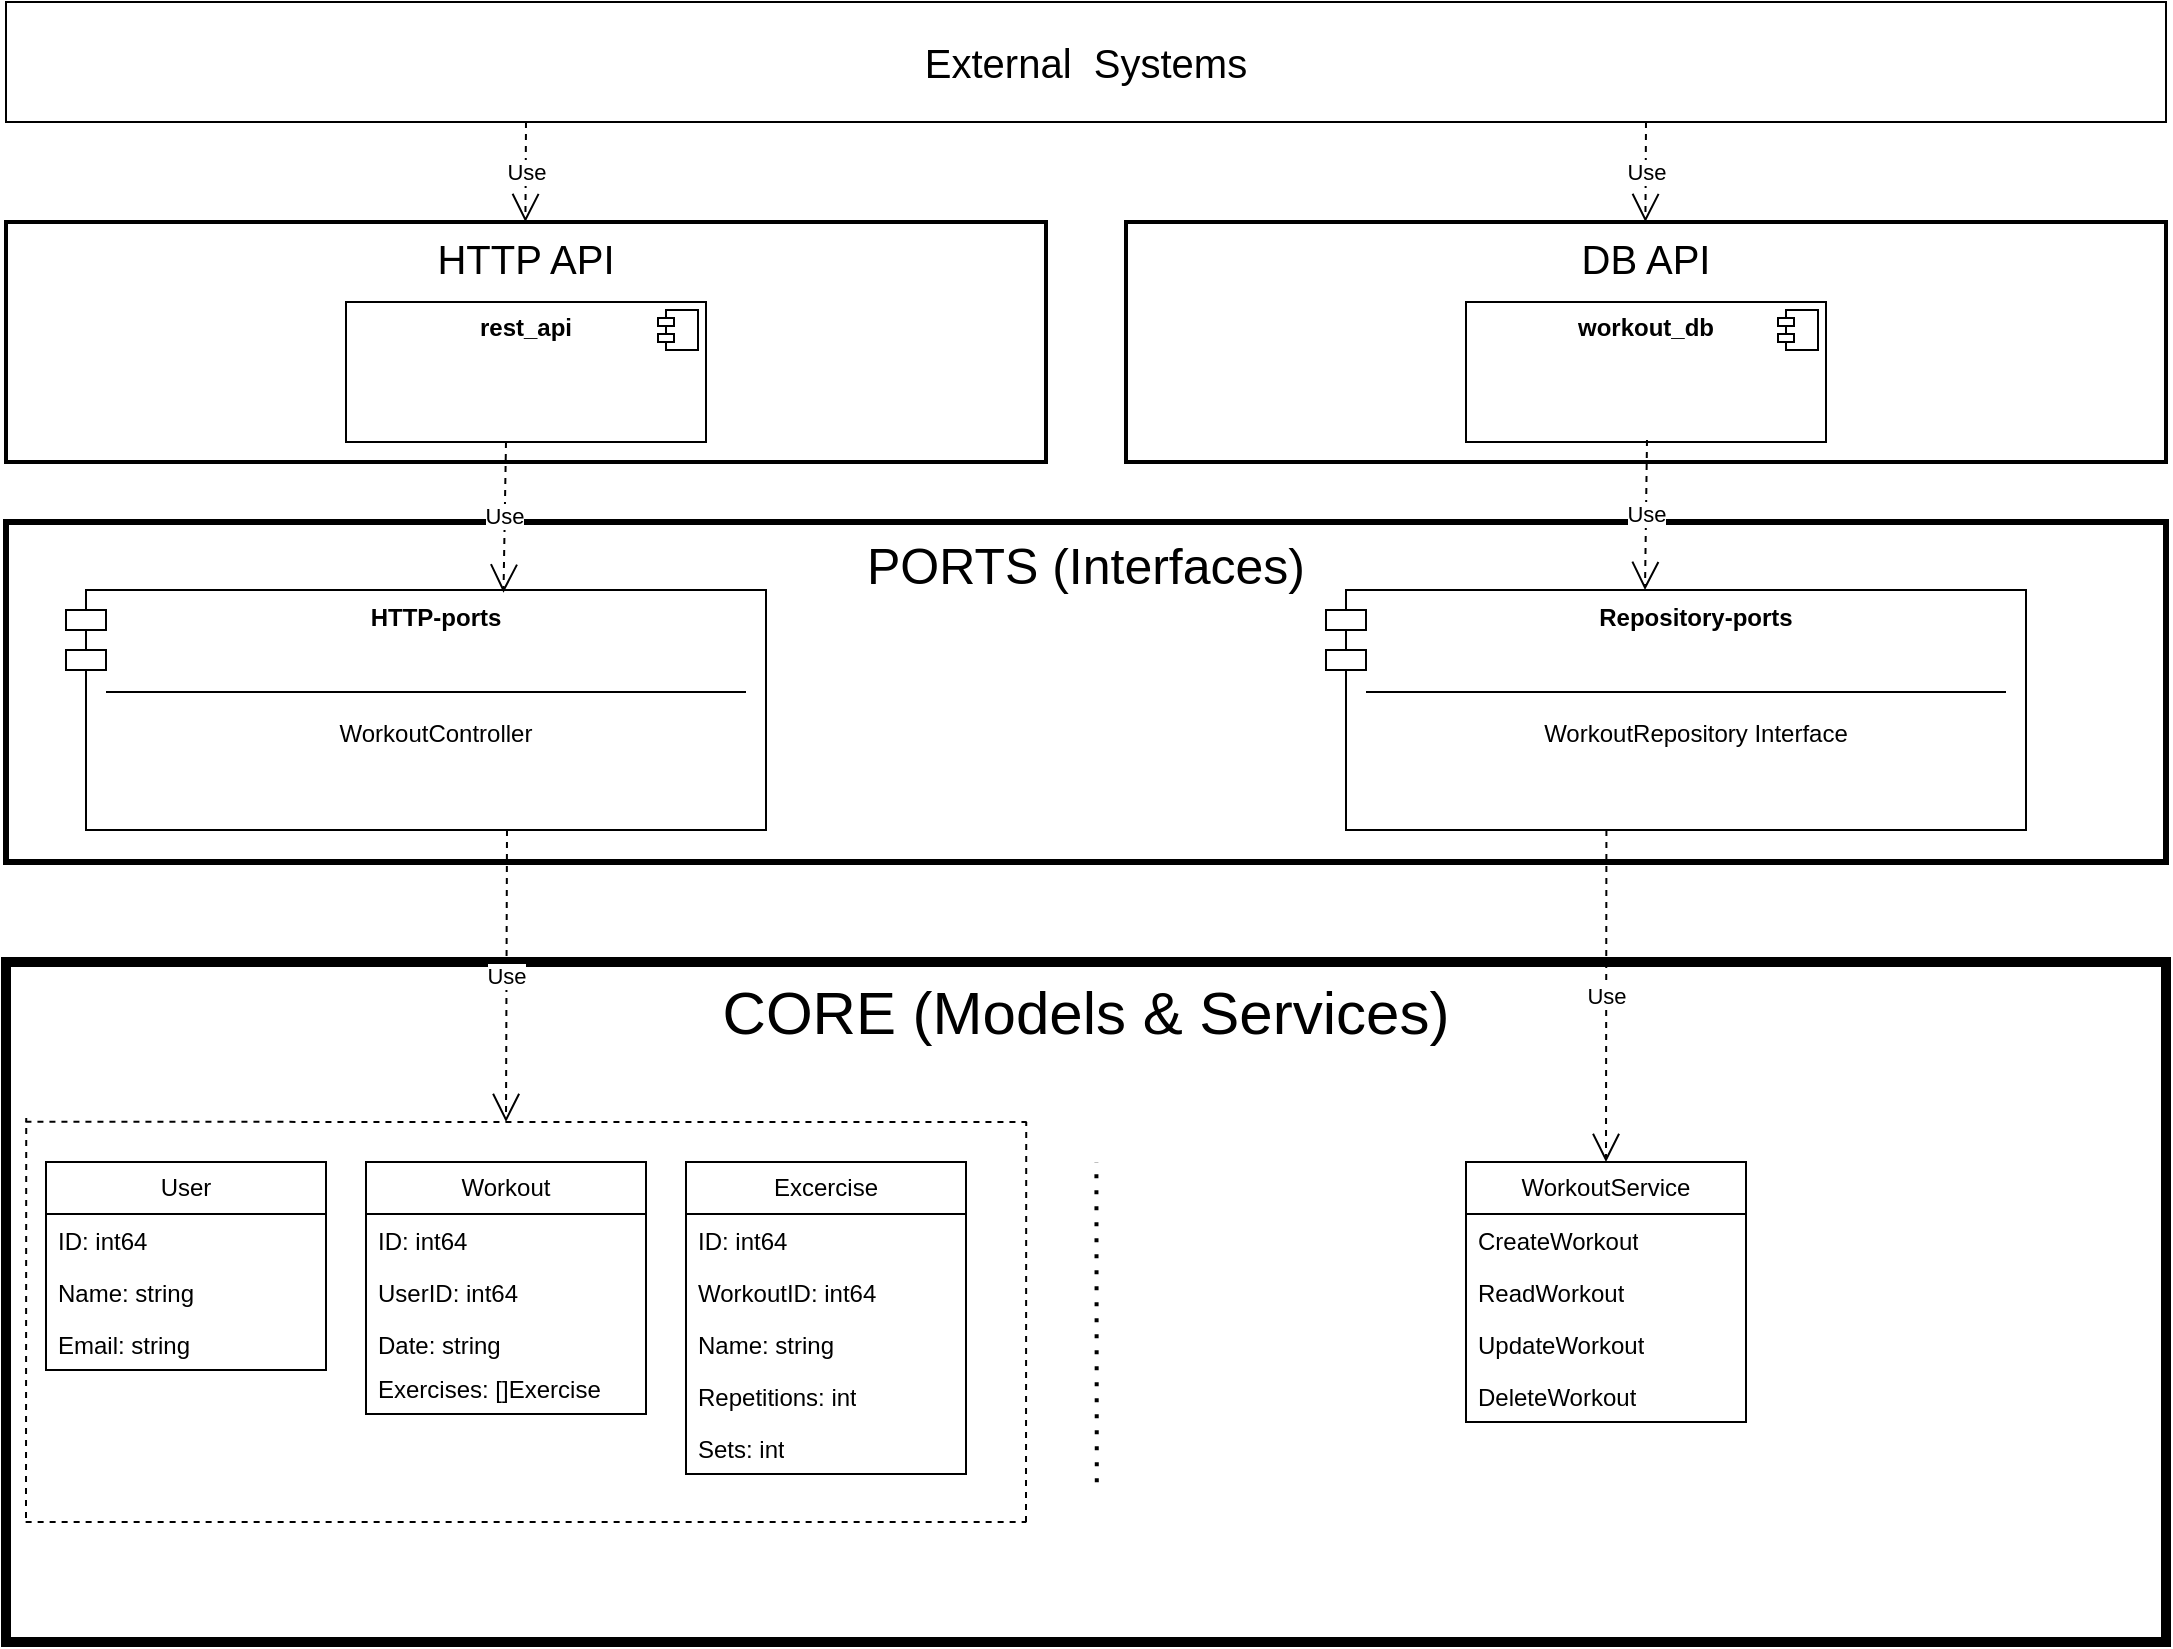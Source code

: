 <mxfile version="24.7.10">
  <diagram name="Page-1" id="9f46799a-70d6-7492-0946-bef42562c5a5">
    <mxGraphModel dx="2271" dy="915" grid="1" gridSize="10" guides="1" tooltips="1" connect="1" arrows="1" fold="1" page="1" pageScale="1" pageWidth="1169" pageHeight="827" background="none" math="0" shadow="0">
      <root>
        <mxCell id="0" />
        <mxCell id="1" parent="0" />
        <mxCell id="xs_JJjtNWvYpOwgAN4Ug-2" value="&lt;font style=&quot;font-size: 30px;&quot;&gt;CORE (Models &amp;amp; Services)&lt;/font&gt;" style="rounded=0;whiteSpace=wrap;html=1;verticalAlign=top;spacing=3;strokeWidth=5;" vertex="1" parent="1">
          <mxGeometry x="40" y="480" width="1080" height="340" as="geometry" />
        </mxCell>
        <mxCell id="xs_JJjtNWvYpOwgAN4Ug-3" value="&lt;font style=&quot;font-size: 25px;&quot;&gt;PORTS (Interfaces)&lt;/font&gt;" style="rounded=0;whiteSpace=wrap;html=1;verticalAlign=top;strokeWidth=3;" vertex="1" parent="1">
          <mxGeometry x="40" y="260" width="1080" height="170" as="geometry" />
        </mxCell>
        <mxCell id="xs_JJjtNWvYpOwgAN4Ug-4" value="&lt;font style=&quot;font-size: 20px;&quot;&gt;HTTP API&lt;/font&gt;" style="rounded=0;whiteSpace=wrap;html=1;verticalAlign=top;strokeWidth=2;" vertex="1" parent="1">
          <mxGeometry x="40" y="110" width="520" height="120" as="geometry" />
        </mxCell>
        <mxCell id="xs_JJjtNWvYpOwgAN4Ug-5" value="&lt;font style=&quot;font-size: 20px;&quot;&gt;External&amp;nbsp; Systems&lt;/font&gt;" style="rounded=0;whiteSpace=wrap;html=1;" vertex="1" parent="1">
          <mxGeometry x="40" width="1080" height="60" as="geometry" />
        </mxCell>
        <mxCell id="xs_JJjtNWvYpOwgAN4Ug-8" value="&lt;font style=&quot;font-size: 20px;&quot;&gt;DB API&lt;/font&gt;" style="rounded=0;whiteSpace=wrap;html=1;verticalAlign=top;strokeWidth=2;" vertex="1" parent="1">
          <mxGeometry x="600" y="110" width="520" height="120" as="geometry" />
        </mxCell>
        <mxCell id="xs_JJjtNWvYpOwgAN4Ug-9" value="Workout" style="swimlane;fontStyle=0;childLayout=stackLayout;horizontal=1;startSize=26;fillColor=none;horizontalStack=0;resizeParent=1;resizeParentMax=0;resizeLast=0;collapsible=1;marginBottom=0;whiteSpace=wrap;html=1;" vertex="1" parent="1">
          <mxGeometry x="220" y="580" width="140" height="126" as="geometry" />
        </mxCell>
        <mxCell id="xs_JJjtNWvYpOwgAN4Ug-10" value="ID: int64" style="text;strokeColor=none;fillColor=none;align=left;verticalAlign=top;spacingLeft=4;spacingRight=4;overflow=hidden;rotatable=0;points=[[0,0.5],[1,0.5]];portConstraint=eastwest;whiteSpace=wrap;html=1;" vertex="1" parent="xs_JJjtNWvYpOwgAN4Ug-9">
          <mxGeometry y="26" width="140" height="26" as="geometry" />
        </mxCell>
        <mxCell id="xs_JJjtNWvYpOwgAN4Ug-11" value="UserID: int64" style="text;strokeColor=none;fillColor=none;align=left;verticalAlign=top;spacingLeft=4;spacingRight=4;overflow=hidden;rotatable=0;points=[[0,0.5],[1,0.5]];portConstraint=eastwest;whiteSpace=wrap;html=1;" vertex="1" parent="xs_JJjtNWvYpOwgAN4Ug-9">
          <mxGeometry y="52" width="140" height="26" as="geometry" />
        </mxCell>
        <mxCell id="xs_JJjtNWvYpOwgAN4Ug-12" value="Date: string" style="text;strokeColor=none;fillColor=none;align=left;verticalAlign=top;spacingLeft=4;spacingRight=4;overflow=hidden;rotatable=0;points=[[0,0.5],[1,0.5]];portConstraint=eastwest;whiteSpace=wrap;html=1;" vertex="1" parent="xs_JJjtNWvYpOwgAN4Ug-9">
          <mxGeometry y="78" width="140" height="22" as="geometry" />
        </mxCell>
        <mxCell id="xs_JJjtNWvYpOwgAN4Ug-35" value="Exercises: []Exercise" style="text;strokeColor=none;fillColor=none;align=left;verticalAlign=top;spacingLeft=4;spacingRight=4;overflow=hidden;rotatable=0;points=[[0,0.5],[1,0.5]];portConstraint=eastwest;whiteSpace=wrap;html=1;" vertex="1" parent="xs_JJjtNWvYpOwgAN4Ug-9">
          <mxGeometry y="100" width="140" height="26" as="geometry" />
        </mxCell>
        <mxCell id="xs_JJjtNWvYpOwgAN4Ug-18" value="Excercise" style="swimlane;fontStyle=0;childLayout=stackLayout;horizontal=1;startSize=26;fillColor=none;horizontalStack=0;resizeParent=1;resizeParentMax=0;resizeLast=0;collapsible=1;marginBottom=0;whiteSpace=wrap;html=1;" vertex="1" parent="1">
          <mxGeometry x="380" y="580" width="140" height="156" as="geometry" />
        </mxCell>
        <mxCell id="xs_JJjtNWvYpOwgAN4Ug-19" value="ID: int64" style="text;strokeColor=none;fillColor=none;align=left;verticalAlign=top;spacingLeft=4;spacingRight=4;overflow=hidden;rotatable=0;points=[[0,0.5],[1,0.5]];portConstraint=eastwest;whiteSpace=wrap;html=1;" vertex="1" parent="xs_JJjtNWvYpOwgAN4Ug-18">
          <mxGeometry y="26" width="140" height="26" as="geometry" />
        </mxCell>
        <mxCell id="xs_JJjtNWvYpOwgAN4Ug-20" value="WorkoutID: int64" style="text;strokeColor=none;fillColor=none;align=left;verticalAlign=top;spacingLeft=4;spacingRight=4;overflow=hidden;rotatable=0;points=[[0,0.5],[1,0.5]];portConstraint=eastwest;whiteSpace=wrap;html=1;" vertex="1" parent="xs_JJjtNWvYpOwgAN4Ug-18">
          <mxGeometry y="52" width="140" height="26" as="geometry" />
        </mxCell>
        <mxCell id="xs_JJjtNWvYpOwgAN4Ug-21" value="Name: string" style="text;strokeColor=none;fillColor=none;align=left;verticalAlign=top;spacingLeft=4;spacingRight=4;overflow=hidden;rotatable=0;points=[[0,0.5],[1,0.5]];portConstraint=eastwest;whiteSpace=wrap;html=1;" vertex="1" parent="xs_JJjtNWvYpOwgAN4Ug-18">
          <mxGeometry y="78" width="140" height="26" as="geometry" />
        </mxCell>
        <mxCell id="xs_JJjtNWvYpOwgAN4Ug-36" value="Repetitions: int" style="text;strokeColor=none;fillColor=none;align=left;verticalAlign=top;spacingLeft=4;spacingRight=4;overflow=hidden;rotatable=0;points=[[0,0.5],[1,0.5]];portConstraint=eastwest;whiteSpace=wrap;html=1;" vertex="1" parent="xs_JJjtNWvYpOwgAN4Ug-18">
          <mxGeometry y="104" width="140" height="26" as="geometry" />
        </mxCell>
        <mxCell id="xs_JJjtNWvYpOwgAN4Ug-37" value="Sets: int" style="text;strokeColor=none;fillColor=none;align=left;verticalAlign=top;spacingLeft=4;spacingRight=4;overflow=hidden;rotatable=0;points=[[0,0.5],[1,0.5]];portConstraint=eastwest;whiteSpace=wrap;html=1;" vertex="1" parent="xs_JJjtNWvYpOwgAN4Ug-18">
          <mxGeometry y="130" width="140" height="26" as="geometry" />
        </mxCell>
        <mxCell id="xs_JJjtNWvYpOwgAN4Ug-22" value="WorkoutService" style="swimlane;fontStyle=0;childLayout=stackLayout;horizontal=1;startSize=26;fillColor=none;horizontalStack=0;resizeParent=1;resizeParentMax=0;resizeLast=0;collapsible=1;marginBottom=0;whiteSpace=wrap;html=1;" vertex="1" parent="1">
          <mxGeometry x="770" y="580" width="140" height="130" as="geometry" />
        </mxCell>
        <mxCell id="xs_JJjtNWvYpOwgAN4Ug-23" value="CreateWorkout" style="text;strokeColor=none;fillColor=none;align=left;verticalAlign=top;spacingLeft=4;spacingRight=4;overflow=hidden;rotatable=0;points=[[0,0.5],[1,0.5]];portConstraint=eastwest;whiteSpace=wrap;html=1;" vertex="1" parent="xs_JJjtNWvYpOwgAN4Ug-22">
          <mxGeometry y="26" width="140" height="26" as="geometry" />
        </mxCell>
        <mxCell id="xs_JJjtNWvYpOwgAN4Ug-24" value="ReadWorkout" style="text;strokeColor=none;fillColor=none;align=left;verticalAlign=top;spacingLeft=4;spacingRight=4;overflow=hidden;rotatable=0;points=[[0,0.5],[1,0.5]];portConstraint=eastwest;whiteSpace=wrap;html=1;" vertex="1" parent="xs_JJjtNWvYpOwgAN4Ug-22">
          <mxGeometry y="52" width="140" height="26" as="geometry" />
        </mxCell>
        <mxCell id="xs_JJjtNWvYpOwgAN4Ug-25" value="UpdateWorkout" style="text;strokeColor=none;fillColor=none;align=left;verticalAlign=top;spacingLeft=4;spacingRight=4;overflow=hidden;rotatable=0;points=[[0,0.5],[1,0.5]];portConstraint=eastwest;whiteSpace=wrap;html=1;" vertex="1" parent="xs_JJjtNWvYpOwgAN4Ug-22">
          <mxGeometry y="78" width="140" height="26" as="geometry" />
        </mxCell>
        <mxCell id="xs_JJjtNWvYpOwgAN4Ug-42" value="DeleteWorkout" style="text;strokeColor=none;fillColor=none;align=left;verticalAlign=top;spacingLeft=4;spacingRight=4;overflow=hidden;rotatable=0;points=[[0,0.5],[1,0.5]];portConstraint=eastwest;whiteSpace=wrap;html=1;" vertex="1" parent="xs_JJjtNWvYpOwgAN4Ug-22">
          <mxGeometry y="104" width="140" height="26" as="geometry" />
        </mxCell>
        <mxCell id="xs_JJjtNWvYpOwgAN4Ug-31" value="User" style="swimlane;fontStyle=0;childLayout=stackLayout;horizontal=1;startSize=26;fillColor=none;horizontalStack=0;resizeParent=1;resizeParentMax=0;resizeLast=0;collapsible=1;marginBottom=0;whiteSpace=wrap;html=1;" vertex="1" parent="1">
          <mxGeometry x="60" y="580" width="140" height="104" as="geometry" />
        </mxCell>
        <mxCell id="xs_JJjtNWvYpOwgAN4Ug-32" value="ID: int64" style="text;strokeColor=none;fillColor=none;align=left;verticalAlign=top;spacingLeft=4;spacingRight=4;overflow=hidden;rotatable=0;points=[[0,0.5],[1,0.5]];portConstraint=eastwest;whiteSpace=wrap;html=1;" vertex="1" parent="xs_JJjtNWvYpOwgAN4Ug-31">
          <mxGeometry y="26" width="140" height="26" as="geometry" />
        </mxCell>
        <mxCell id="xs_JJjtNWvYpOwgAN4Ug-33" value="Name: string&amp;nbsp;" style="text;strokeColor=none;fillColor=none;align=left;verticalAlign=top;spacingLeft=4;spacingRight=4;overflow=hidden;rotatable=0;points=[[0,0.5],[1,0.5]];portConstraint=eastwest;whiteSpace=wrap;html=1;" vertex="1" parent="xs_JJjtNWvYpOwgAN4Ug-31">
          <mxGeometry y="52" width="140" height="26" as="geometry" />
        </mxCell>
        <mxCell id="xs_JJjtNWvYpOwgAN4Ug-34" value="Email: string" style="text;strokeColor=none;fillColor=none;align=left;verticalAlign=top;spacingLeft=4;spacingRight=4;overflow=hidden;rotatable=0;points=[[0,0.5],[1,0.5]];portConstraint=eastwest;whiteSpace=wrap;html=1;" vertex="1" parent="xs_JJjtNWvYpOwgAN4Ug-31">
          <mxGeometry y="78" width="140" height="26" as="geometry" />
        </mxCell>
        <mxCell id="xs_JJjtNWvYpOwgAN4Ug-38" value="&lt;b&gt;HTTP-ports&lt;/b&gt;&lt;div&gt;&lt;br&gt;&lt;/div&gt;&lt;div&gt;&lt;br&gt;&lt;/div&gt;&lt;div&gt;&lt;br&gt;&lt;/div&gt;&lt;div&gt;WorkoutController&lt;/div&gt;" style="shape=module;align=left;spacingLeft=20;align=center;verticalAlign=top;whiteSpace=wrap;html=1;" vertex="1" parent="1">
          <mxGeometry x="70" y="294" width="350" height="120" as="geometry" />
        </mxCell>
        <mxCell id="xs_JJjtNWvYpOwgAN4Ug-39" value="" style="line;strokeWidth=1;fillColor=none;align=left;verticalAlign=middle;spacingTop=-1;spacingLeft=3;spacingRight=3;rotatable=0;labelPosition=right;points=[];portConstraint=eastwest;strokeColor=inherit;" vertex="1" parent="1">
          <mxGeometry x="90" y="341" width="320" height="8" as="geometry" />
        </mxCell>
        <mxCell id="xs_JJjtNWvYpOwgAN4Ug-40" value="&lt;b&gt;Repository-ports&lt;/b&gt;&lt;div&gt;&lt;br&gt;&lt;/div&gt;&lt;div&gt;&lt;br&gt;&lt;/div&gt;&lt;div&gt;&lt;br&gt;&lt;/div&gt;&lt;div&gt;WorkoutRepository Interface&lt;/div&gt;" style="shape=module;align=left;spacingLeft=20;align=center;verticalAlign=top;whiteSpace=wrap;html=1;" vertex="1" parent="1">
          <mxGeometry x="700" y="294" width="350" height="120" as="geometry" />
        </mxCell>
        <mxCell id="xs_JJjtNWvYpOwgAN4Ug-41" value="" style="line;strokeWidth=1;fillColor=none;align=left;verticalAlign=middle;spacingTop=-1;spacingLeft=3;spacingRight=3;rotatable=0;labelPosition=right;points=[];portConstraint=eastwest;strokeColor=inherit;" vertex="1" parent="1">
          <mxGeometry x="720" y="341" width="320" height="8" as="geometry" />
        </mxCell>
        <mxCell id="xs_JJjtNWvYpOwgAN4Ug-44" value="" style="endArrow=none;dashed=1;html=1;dashPattern=1 3;strokeWidth=2;rounded=0;entryX=0.565;entryY=0.011;entryDx=0;entryDy=0;entryPerimeter=0;exitX=0.505;exitY=0.765;exitDx=0;exitDy=0;exitPerimeter=0;" edge="1" parent="1" source="xs_JJjtNWvYpOwgAN4Ug-2">
          <mxGeometry width="50" height="50" relative="1" as="geometry">
            <mxPoint x="585" y="646.26" as="sourcePoint" />
            <mxPoint x="585.2" y="580" as="targetPoint" />
          </mxGeometry>
        </mxCell>
        <mxCell id="xs_JJjtNWvYpOwgAN4Ug-45" value="&lt;p style=&quot;margin:0px;margin-top:6px;text-align:center;&quot;&gt;&lt;b&gt;rest_api&lt;/b&gt;&lt;/p&gt;" style="align=left;overflow=fill;html=1;dropTarget=0;whiteSpace=wrap;" vertex="1" parent="1">
          <mxGeometry x="210" y="150" width="180" height="70" as="geometry" />
        </mxCell>
        <mxCell id="xs_JJjtNWvYpOwgAN4Ug-46" value="" style="shape=component;jettyWidth=8;jettyHeight=4;" vertex="1" parent="xs_JJjtNWvYpOwgAN4Ug-45">
          <mxGeometry x="1" width="20" height="20" relative="1" as="geometry">
            <mxPoint x="-24" y="4" as="offset" />
          </mxGeometry>
        </mxCell>
        <mxCell id="xs_JJjtNWvYpOwgAN4Ug-48" value="&lt;p style=&quot;margin:0px;margin-top:6px;text-align:center;&quot;&gt;&lt;b&gt;workout_db&lt;/b&gt;&lt;/p&gt;" style="align=left;overflow=fill;html=1;dropTarget=0;whiteSpace=wrap;" vertex="1" parent="1">
          <mxGeometry x="770" y="150" width="180" height="70" as="geometry" />
        </mxCell>
        <mxCell id="xs_JJjtNWvYpOwgAN4Ug-49" value="" style="shape=component;jettyWidth=8;jettyHeight=4;" vertex="1" parent="xs_JJjtNWvYpOwgAN4Ug-48">
          <mxGeometry x="1" width="20" height="20" relative="1" as="geometry">
            <mxPoint x="-24" y="4" as="offset" />
          </mxGeometry>
        </mxCell>
        <mxCell id="xs_JJjtNWvYpOwgAN4Ug-50" value="Use" style="endArrow=open;endSize=12;dashed=1;html=1;rounded=0;" edge="1" parent="1">
          <mxGeometry width="160" relative="1" as="geometry">
            <mxPoint x="300" y="60" as="sourcePoint" />
            <mxPoint x="299.71" y="110" as="targetPoint" />
          </mxGeometry>
        </mxCell>
        <mxCell id="xs_JJjtNWvYpOwgAN4Ug-53" value="Use" style="endArrow=open;endSize=12;dashed=1;html=1;rounded=0;" edge="1" parent="1">
          <mxGeometry width="160" relative="1" as="geometry">
            <mxPoint x="860" y="60" as="sourcePoint" />
            <mxPoint x="859.71" y="110" as="targetPoint" />
          </mxGeometry>
        </mxCell>
        <mxCell id="xs_JJjtNWvYpOwgAN4Ug-54" value="Use" style="endArrow=open;endSize=12;dashed=1;html=1;rounded=0;entryX=0.625;entryY=0.011;entryDx=0;entryDy=0;entryPerimeter=0;" edge="1" parent="1" target="xs_JJjtNWvYpOwgAN4Ug-38">
          <mxGeometry width="160" relative="1" as="geometry">
            <mxPoint x="290" y="220" as="sourcePoint" />
            <mxPoint x="289.71" y="270" as="targetPoint" />
          </mxGeometry>
        </mxCell>
        <mxCell id="xs_JJjtNWvYpOwgAN4Ug-56" value="Use" style="endArrow=open;endSize=12;dashed=1;html=1;rounded=0;entryX=0.625;entryY=0.011;entryDx=0;entryDy=0;entryPerimeter=0;" edge="1" parent="1">
          <mxGeometry width="160" relative="1" as="geometry">
            <mxPoint x="860.5" y="219" as="sourcePoint" />
            <mxPoint x="859.5" y="294" as="targetPoint" />
          </mxGeometry>
        </mxCell>
        <mxCell id="xs_JJjtNWvYpOwgAN4Ug-59" value="" style="endArrow=none;dashed=1;html=1;rounded=0;entryX=0.667;entryY=0.206;entryDx=0;entryDy=0;entryPerimeter=0;exitX=0.009;exitY=0.235;exitDx=0;exitDy=0;exitPerimeter=0;" edge="1" parent="1" source="xs_JJjtNWvYpOwgAN4Ug-2">
          <mxGeometry width="50" height="50" relative="1" as="geometry">
            <mxPoint x="440" y="560" as="sourcePoint" />
            <mxPoint x="550.36" y="560.04" as="targetPoint" />
          </mxGeometry>
        </mxCell>
        <mxCell id="xs_JJjtNWvYpOwgAN4Ug-61" value="" style="endArrow=none;dashed=1;html=1;rounded=0;entryX=0.667;entryY=0.206;entryDx=0;entryDy=0;entryPerimeter=0;exitX=0.009;exitY=0.235;exitDx=0;exitDy=0;exitPerimeter=0;" edge="1" parent="1">
          <mxGeometry width="50" height="50" relative="1" as="geometry">
            <mxPoint x="49.82" y="760" as="sourcePoint" />
            <mxPoint x="550.18" y="760.04" as="targetPoint" />
          </mxGeometry>
        </mxCell>
        <mxCell id="xs_JJjtNWvYpOwgAN4Ug-62" value="" style="endArrow=none;dashed=1;html=1;rounded=0;" edge="1" parent="1">
          <mxGeometry width="50" height="50" relative="1" as="geometry">
            <mxPoint x="550" y="760" as="sourcePoint" />
            <mxPoint x="550.12" y="560" as="targetPoint" />
          </mxGeometry>
        </mxCell>
        <mxCell id="xs_JJjtNWvYpOwgAN4Ug-63" value="" style="endArrow=none;dashed=1;html=1;rounded=0;" edge="1" parent="1">
          <mxGeometry width="50" height="50" relative="1" as="geometry">
            <mxPoint x="50" y="758" as="sourcePoint" />
            <mxPoint x="50.12" y="558" as="targetPoint" />
          </mxGeometry>
        </mxCell>
        <mxCell id="xs_JJjtNWvYpOwgAN4Ug-64" value="Use" style="endArrow=open;endSize=12;dashed=1;html=1;rounded=0;" edge="1" parent="1">
          <mxGeometry width="160" relative="1" as="geometry">
            <mxPoint x="290.5" y="414" as="sourcePoint" />
            <mxPoint x="290" y="560" as="targetPoint" />
          </mxGeometry>
        </mxCell>
        <mxCell id="xs_JJjtNWvYpOwgAN4Ug-65" value="Use" style="endArrow=open;endSize=12;dashed=1;html=1;rounded=0;entryX=0.5;entryY=0;entryDx=0;entryDy=0;" edge="1" parent="1" target="xs_JJjtNWvYpOwgAN4Ug-22">
          <mxGeometry width="160" relative="1" as="geometry">
            <mxPoint x="840.21" y="414" as="sourcePoint" />
            <mxPoint x="839.71" y="560" as="targetPoint" />
          </mxGeometry>
        </mxCell>
      </root>
    </mxGraphModel>
  </diagram>
</mxfile>
